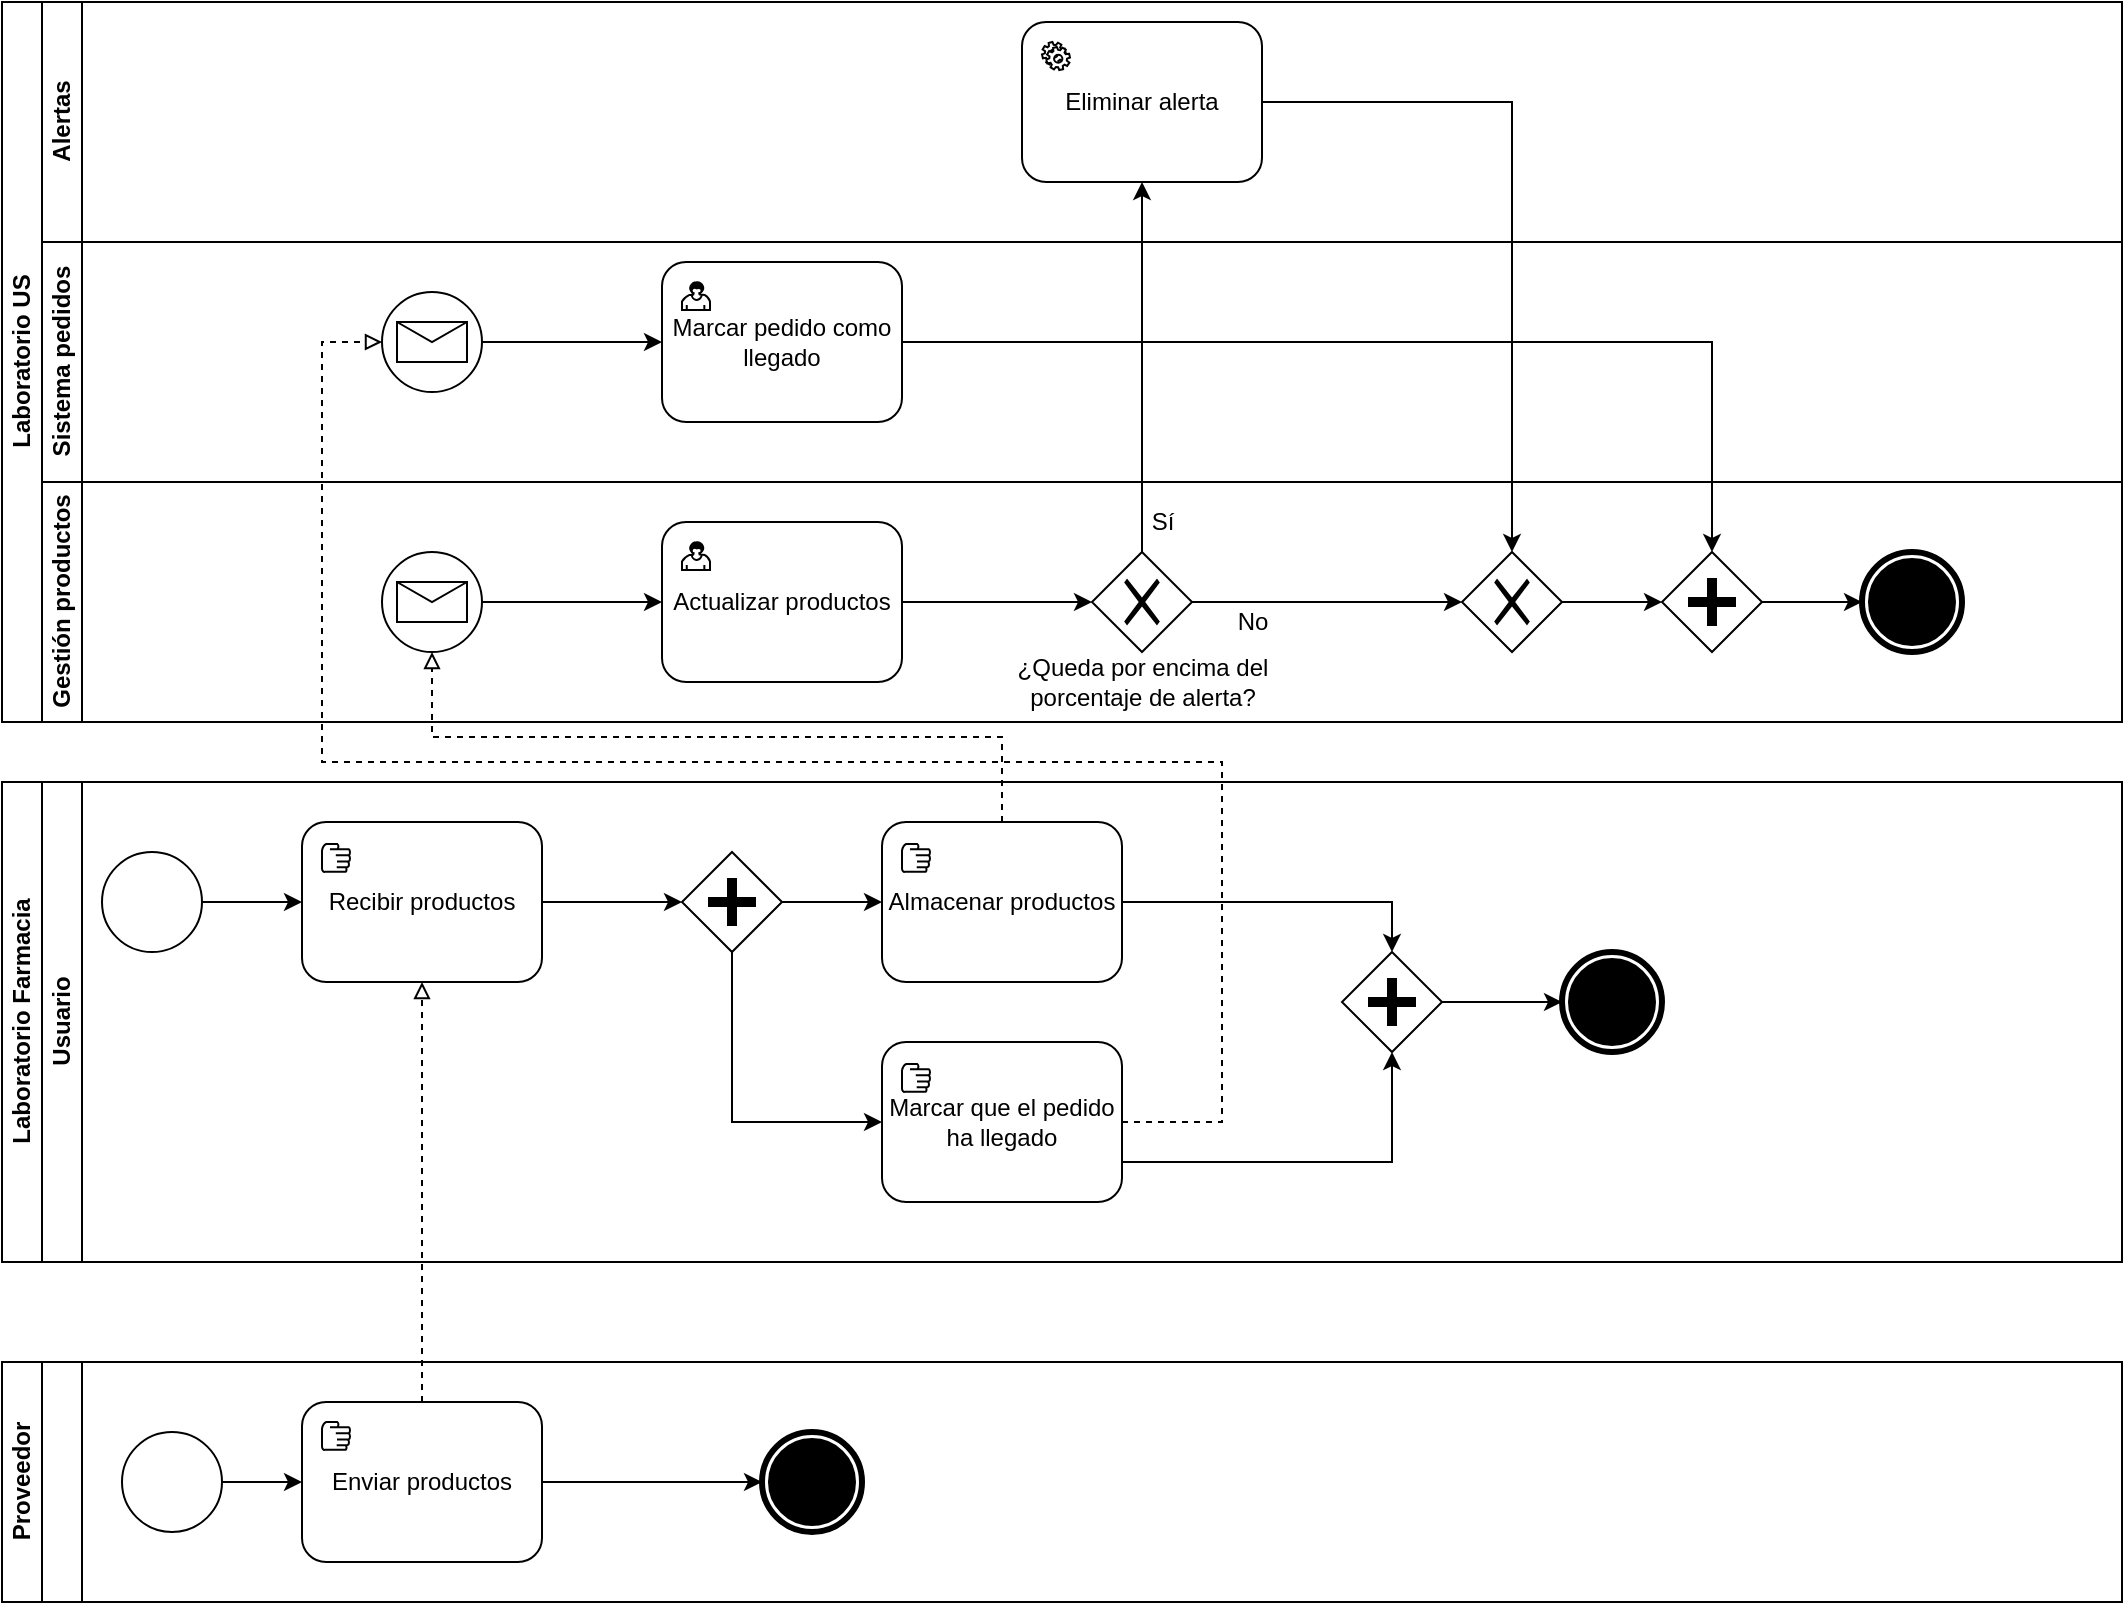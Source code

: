 <mxfile version="13.10.5" type="device"><diagram id="o1ioNl_mW9bJTgC6F1jB" name="Page-1"><mxGraphModel dx="1002" dy="506" grid="1" gridSize="10" guides="1" tooltips="1" connect="1" arrows="1" fold="1" page="1" pageScale="1" pageWidth="827" pageHeight="1169" math="0" shadow="0"><root><mxCell id="0"/><mxCell id="1" parent="0"/><mxCell id="ooAb9csNvv0xScfdV5Qn-5" value="Laboratorio US" style="swimlane;html=1;childLayout=stackLayout;resizeParent=1;resizeParentMax=0;horizontal=0;startSize=20;horizontalStack=0;" parent="1" vertex="1"><mxGeometry x="120" y="150" width="1060" height="360" as="geometry"/></mxCell><mxCell id="ooAb9csNvv0xScfdV5Qn-6" value="Alertas" style="swimlane;html=1;startSize=20;horizontal=0;" parent="ooAb9csNvv0xScfdV5Qn-5" vertex="1"><mxGeometry x="20" width="1040" height="120" as="geometry"/></mxCell><mxCell id="ooAb9csNvv0xScfdV5Qn-34" value="Eliminar alerta" style="shape=ext;rounded=1;html=1;whiteSpace=wrap;" parent="ooAb9csNvv0xScfdV5Qn-6" vertex="1"><mxGeometry x="490" y="10" width="120" height="80" as="geometry"/></mxCell><mxCell id="ooAb9csNvv0xScfdV5Qn-35" value="" style="shape=mxgraph.bpmn.service_task;html=1;outlineConnect=0;" parent="ooAb9csNvv0xScfdV5Qn-6" vertex="1"><mxGeometry x="500" y="20" width="14" height="14" as="geometry"/></mxCell><mxCell id="ooAb9csNvv0xScfdV5Qn-7" value="Sistema pedidos" style="swimlane;html=1;startSize=20;horizontal=0;" parent="ooAb9csNvv0xScfdV5Qn-5" vertex="1"><mxGeometry x="20" y="120" width="1040" height="120" as="geometry"/></mxCell><mxCell id="ooAb9csNvv0xScfdV5Qn-52" value="Marcar pedido como llegado" style="shape=ext;rounded=1;html=1;whiteSpace=wrap;" parent="ooAb9csNvv0xScfdV5Qn-7" vertex="1"><mxGeometry x="310" y="10" width="120" height="80" as="geometry"/></mxCell><mxCell id="ooAb9csNvv0xScfdV5Qn-53" style="edgeStyle=orthogonalEdgeStyle;rounded=0;orthogonalLoop=1;jettySize=auto;html=1;exitX=1;exitY=0.5;exitDx=0;exitDy=0;entryX=0;entryY=0.5;entryDx=0;entryDy=0;endArrow=classic;endFill=1;" parent="ooAb9csNvv0xScfdV5Qn-7" source="ooAb9csNvv0xScfdV5Qn-54" target="ooAb9csNvv0xScfdV5Qn-52" edge="1"><mxGeometry relative="1" as="geometry"/></mxCell><mxCell id="ooAb9csNvv0xScfdV5Qn-54" value="" style="shape=mxgraph.bpmn.shape;html=1;verticalLabelPosition=bottom;labelBackgroundColor=#ffffff;verticalAlign=top;align=center;perimeter=ellipsePerimeter;outlineConnect=0;outline=standard;symbol=message;" parent="ooAb9csNvv0xScfdV5Qn-7" vertex="1"><mxGeometry x="170" y="25" width="50" height="50" as="geometry"/></mxCell><mxCell id="ooAb9csNvv0xScfdV5Qn-55" value="" style="shape=mxgraph.bpmn.user_task;html=1;outlineConnect=0;" parent="ooAb9csNvv0xScfdV5Qn-7" vertex="1"><mxGeometry x="320" y="20" width="14" height="14" as="geometry"/></mxCell><mxCell id="ooAb9csNvv0xScfdV5Qn-8" value="Gestión productos" style="swimlane;html=1;startSize=20;horizontal=0;" parent="ooAb9csNvv0xScfdV5Qn-5" vertex="1"><mxGeometry x="20" y="240" width="1040" height="120" as="geometry"/></mxCell><mxCell id="ooAb9csNvv0xScfdV5Qn-29" value="Actualizar productos" style="shape=ext;rounded=1;html=1;whiteSpace=wrap;" parent="ooAb9csNvv0xScfdV5Qn-8" vertex="1"><mxGeometry x="310" y="20" width="120" height="80" as="geometry"/></mxCell><mxCell id="ooAb9csNvv0xScfdV5Qn-32" style="edgeStyle=orthogonalEdgeStyle;rounded=0;orthogonalLoop=1;jettySize=auto;html=1;exitX=1;exitY=0.5;exitDx=0;exitDy=0;entryX=0;entryY=0.5;entryDx=0;entryDy=0;endArrow=classic;endFill=1;" parent="ooAb9csNvv0xScfdV5Qn-8" source="ooAb9csNvv0xScfdV5Qn-30" target="ooAb9csNvv0xScfdV5Qn-29" edge="1"><mxGeometry relative="1" as="geometry"/></mxCell><mxCell id="ooAb9csNvv0xScfdV5Qn-30" value="" style="shape=mxgraph.bpmn.shape;html=1;verticalLabelPosition=bottom;labelBackgroundColor=#ffffff;verticalAlign=top;align=center;perimeter=ellipsePerimeter;outlineConnect=0;outline=standard;symbol=message;" parent="ooAb9csNvv0xScfdV5Qn-8" vertex="1"><mxGeometry x="170" y="35" width="50" height="50" as="geometry"/></mxCell><mxCell id="ooAb9csNvv0xScfdV5Qn-33" value="" style="shape=mxgraph.bpmn.user_task;html=1;outlineConnect=0;" parent="ooAb9csNvv0xScfdV5Qn-8" vertex="1"><mxGeometry x="320" y="30" width="14" height="14" as="geometry"/></mxCell><mxCell id="ooAb9csNvv0xScfdV5Qn-36" value="" style="shape=mxgraph.bpmn.shape;html=1;verticalLabelPosition=bottom;labelBackgroundColor=#ffffff;verticalAlign=top;align=center;perimeter=rhombusPerimeter;background=gateway;outlineConnect=0;outline=none;symbol=exclusiveGw;" parent="ooAb9csNvv0xScfdV5Qn-8" vertex="1"><mxGeometry x="525" y="35" width="50" height="50" as="geometry"/></mxCell><mxCell id="ooAb9csNvv0xScfdV5Qn-39" value="¿Queda por encima del &lt;br&gt;porcentaje de alerta?" style="text;html=1;align=center;verticalAlign=middle;resizable=0;points=[];autosize=1;" parent="ooAb9csNvv0xScfdV5Qn-8" vertex="1"><mxGeometry x="480" y="85" width="140" height="30" as="geometry"/></mxCell><mxCell id="ooAb9csNvv0xScfdV5Qn-40" value="Sí" style="text;html=1;align=center;verticalAlign=middle;resizable=0;points=[];autosize=1;" parent="ooAb9csNvv0xScfdV5Qn-8" vertex="1"><mxGeometry x="545" y="10" width="30" height="20" as="geometry"/></mxCell><mxCell id="ooAb9csNvv0xScfdV5Qn-45" value="No" style="text;html=1;align=center;verticalAlign=middle;resizable=0;points=[];autosize=1;" parent="ooAb9csNvv0xScfdV5Qn-8" vertex="1"><mxGeometry x="590" y="60" width="30" height="20" as="geometry"/></mxCell><mxCell id="ooAb9csNvv0xScfdV5Qn-42" value="" style="shape=mxgraph.bpmn.shape;html=1;verticalLabelPosition=bottom;labelBackgroundColor=#ffffff;verticalAlign=top;align=center;perimeter=rhombusPerimeter;background=gateway;outlineConnect=0;outline=none;symbol=exclusiveGw;" parent="ooAb9csNvv0xScfdV5Qn-8" vertex="1"><mxGeometry x="710" y="35" width="50" height="50" as="geometry"/></mxCell><mxCell id="ooAb9csNvv0xScfdV5Qn-44" style="edgeStyle=orthogonalEdgeStyle;rounded=0;orthogonalLoop=1;jettySize=auto;html=1;exitX=1;exitY=0.5;exitDx=0;exitDy=0;endArrow=classic;endFill=1;entryX=0;entryY=0.5;entryDx=0;entryDy=0;" parent="ooAb9csNvv0xScfdV5Qn-8" source="ooAb9csNvv0xScfdV5Qn-36" target="ooAb9csNvv0xScfdV5Qn-42" edge="1"><mxGeometry relative="1" as="geometry"><mxPoint x="660" y="-30" as="targetPoint"/></mxGeometry></mxCell><mxCell id="ooAb9csNvv0xScfdV5Qn-58" style="edgeStyle=orthogonalEdgeStyle;rounded=0;orthogonalLoop=1;jettySize=auto;html=1;exitX=1;exitY=0.5;exitDx=0;exitDy=0;entryX=0;entryY=0.5;entryDx=0;entryDy=0;endArrow=classic;endFill=1;" parent="ooAb9csNvv0xScfdV5Qn-8" source="ooAb9csNvv0xScfdV5Qn-29" target="ooAb9csNvv0xScfdV5Qn-36" edge="1"><mxGeometry relative="1" as="geometry"><mxPoint x="500" y="60" as="sourcePoint"/></mxGeometry></mxCell><mxCell id="ooAb9csNvv0xScfdV5Qn-61" value="" style="shape=mxgraph.bpmn.shape;html=1;verticalLabelPosition=bottom;labelBackgroundColor=#ffffff;verticalAlign=top;align=center;perimeter=ellipsePerimeter;outlineConnect=0;outline=end;symbol=terminate;" parent="ooAb9csNvv0xScfdV5Qn-8" vertex="1"><mxGeometry x="910" y="35" width="50" height="50" as="geometry"/></mxCell><mxCell id="ooAb9csNvv0xScfdV5Qn-60" style="edgeStyle=orthogonalEdgeStyle;rounded=0;orthogonalLoop=1;jettySize=auto;html=1;exitX=1;exitY=0.5;exitDx=0;exitDy=0;endArrow=classic;endFill=1;entryX=0;entryY=0.5;entryDx=0;entryDy=0;" parent="ooAb9csNvv0xScfdV5Qn-8" source="ooAb9csNvv0xScfdV5Qn-42" target="ooAb9csNvv0xScfdV5Qn-62" edge="1"><mxGeometry relative="1" as="geometry"><mxPoint x="810" y="60" as="targetPoint"/></mxGeometry></mxCell><mxCell id="ooAb9csNvv0xScfdV5Qn-63" style="edgeStyle=orthogonalEdgeStyle;rounded=0;orthogonalLoop=1;jettySize=auto;html=1;exitX=1;exitY=0.5;exitDx=0;exitDy=0;entryX=0;entryY=0.5;entryDx=0;entryDy=0;endArrow=classic;endFill=1;" parent="ooAb9csNvv0xScfdV5Qn-8" source="ooAb9csNvv0xScfdV5Qn-62" target="ooAb9csNvv0xScfdV5Qn-61" edge="1"><mxGeometry relative="1" as="geometry"/></mxCell><mxCell id="ooAb9csNvv0xScfdV5Qn-62" value="" style="shape=mxgraph.bpmn.shape;html=1;verticalLabelPosition=bottom;labelBackgroundColor=#ffffff;verticalAlign=top;align=center;perimeter=rhombusPerimeter;background=gateway;outlineConnect=0;outline=none;symbol=parallelGw;" parent="ooAb9csNvv0xScfdV5Qn-8" vertex="1"><mxGeometry x="810" y="35" width="50" height="50" as="geometry"/></mxCell><mxCell id="ooAb9csNvv0xScfdV5Qn-38" style="edgeStyle=orthogonalEdgeStyle;rounded=0;orthogonalLoop=1;jettySize=auto;html=1;exitX=0.5;exitY=0;exitDx=0;exitDy=0;endArrow=classic;endFill=1;" parent="ooAb9csNvv0xScfdV5Qn-5" source="ooAb9csNvv0xScfdV5Qn-36" target="ooAb9csNvv0xScfdV5Qn-34" edge="1"><mxGeometry relative="1" as="geometry"/></mxCell><mxCell id="ooAb9csNvv0xScfdV5Qn-43" style="edgeStyle=orthogonalEdgeStyle;rounded=0;orthogonalLoop=1;jettySize=auto;html=1;exitX=1;exitY=0.5;exitDx=0;exitDy=0;entryX=0.5;entryY=0;entryDx=0;entryDy=0;endArrow=classic;endFill=1;" parent="ooAb9csNvv0xScfdV5Qn-5" source="ooAb9csNvv0xScfdV5Qn-34" target="ooAb9csNvv0xScfdV5Qn-42" edge="1"><mxGeometry relative="1" as="geometry"/></mxCell><mxCell id="ooAb9csNvv0xScfdV5Qn-59" style="edgeStyle=orthogonalEdgeStyle;rounded=0;orthogonalLoop=1;jettySize=auto;html=1;exitX=1;exitY=0.5;exitDx=0;exitDy=0;entryX=0.5;entryY=0;entryDx=0;entryDy=0;endArrow=classic;endFill=1;" parent="ooAb9csNvv0xScfdV5Qn-5" source="ooAb9csNvv0xScfdV5Qn-52" target="ooAb9csNvv0xScfdV5Qn-62" edge="1"><mxGeometry relative="1" as="geometry"><mxPoint x="495" y="275" as="targetPoint"/></mxGeometry></mxCell><mxCell id="ooAb9csNvv0xScfdV5Qn-9" value="Laboratorio Farmacia" style="swimlane;html=1;childLayout=stackLayout;resizeParent=1;resizeParentMax=0;horizontal=0;startSize=20;horizontalStack=0;" parent="1" vertex="1"><mxGeometry x="120" y="540" width="1060" height="240" as="geometry"/></mxCell><mxCell id="ooAb9csNvv0xScfdV5Qn-10" value="Usuario" style="swimlane;html=1;startSize=20;horizontal=0;" parent="ooAb9csNvv0xScfdV5Qn-9" vertex="1"><mxGeometry x="20" width="1040" height="240" as="geometry"/></mxCell><mxCell id="ooAb9csNvv0xScfdV5Qn-28" style="edgeStyle=orthogonalEdgeStyle;rounded=0;orthogonalLoop=1;jettySize=auto;html=1;exitX=1;exitY=0.5;exitDx=0;exitDy=0;entryX=0;entryY=0.5;entryDx=0;entryDy=0;endArrow=classic;endFill=1;" parent="ooAb9csNvv0xScfdV5Qn-10" source="ooAb9csNvv0xScfdV5Qn-46" target="ooAb9csNvv0xScfdV5Qn-26" edge="1"><mxGeometry relative="1" as="geometry"/></mxCell><mxCell id="ooAb9csNvv0xScfdV5Qn-20" value="Recibir productos" style="shape=ext;rounded=1;html=1;whiteSpace=wrap;" parent="ooAb9csNvv0xScfdV5Qn-10" vertex="1"><mxGeometry x="130" y="20" width="120" height="80" as="geometry"/></mxCell><mxCell id="ooAb9csNvv0xScfdV5Qn-24" value="" style="shape=mxgraph.bpmn.manual_task;html=1;outlineConnect=0;" parent="ooAb9csNvv0xScfdV5Qn-10" vertex="1"><mxGeometry x="140" y="31" width="14" height="14" as="geometry"/></mxCell><mxCell id="ylnsx64iHKBkwUTyrwVk-9" style="edgeStyle=orthogonalEdgeStyle;rounded=0;orthogonalLoop=1;jettySize=auto;html=1;exitX=1;exitY=0.5;exitDx=0;exitDy=0;entryX=0.5;entryY=0;entryDx=0;entryDy=0;" edge="1" parent="ooAb9csNvv0xScfdV5Qn-10" source="ooAb9csNvv0xScfdV5Qn-26" target="ylnsx64iHKBkwUTyrwVk-6"><mxGeometry relative="1" as="geometry"/></mxCell><mxCell id="ooAb9csNvv0xScfdV5Qn-26" value="Almacenar productos" style="shape=ext;rounded=1;html=1;whiteSpace=wrap;" parent="ooAb9csNvv0xScfdV5Qn-10" vertex="1"><mxGeometry x="420" y="20" width="120" height="80" as="geometry"/></mxCell><mxCell id="ooAb9csNvv0xScfdV5Qn-51" style="edgeStyle=orthogonalEdgeStyle;rounded=0;orthogonalLoop=1;jettySize=auto;html=1;exitX=0.5;exitY=1;exitDx=0;exitDy=0;entryX=0;entryY=0.5;entryDx=0;entryDy=0;endArrow=classic;endFill=1;" parent="ooAb9csNvv0xScfdV5Qn-10" source="ooAb9csNvv0xScfdV5Qn-46" target="ooAb9csNvv0xScfdV5Qn-49" edge="1"><mxGeometry relative="1" as="geometry"/></mxCell><mxCell id="ooAb9csNvv0xScfdV5Qn-46" value="" style="shape=mxgraph.bpmn.shape;html=1;verticalLabelPosition=bottom;labelBackgroundColor=#ffffff;verticalAlign=top;align=center;perimeter=rhombusPerimeter;background=gateway;outlineConnect=0;outline=none;symbol=parallelGw;" parent="ooAb9csNvv0xScfdV5Qn-10" vertex="1"><mxGeometry x="320" y="35" width="50" height="50" as="geometry"/></mxCell><mxCell id="ooAb9csNvv0xScfdV5Qn-47" style="edgeStyle=orthogonalEdgeStyle;rounded=0;orthogonalLoop=1;jettySize=auto;html=1;exitX=1;exitY=0.5;exitDx=0;exitDy=0;entryX=0;entryY=0.5;entryDx=0;entryDy=0;endArrow=classic;endFill=1;" parent="ooAb9csNvv0xScfdV5Qn-10" source="ooAb9csNvv0xScfdV5Qn-20" target="ooAb9csNvv0xScfdV5Qn-46" edge="1"><mxGeometry relative="1" as="geometry"><mxPoint x="390" y="600" as="sourcePoint"/><mxPoint x="560" y="600" as="targetPoint"/></mxGeometry></mxCell><mxCell id="ooAb9csNvv0xScfdV5Qn-48" value="" style="shape=mxgraph.bpmn.manual_task;html=1;outlineConnect=0;" parent="ooAb9csNvv0xScfdV5Qn-10" vertex="1"><mxGeometry x="430" y="31" width="14" height="14" as="geometry"/></mxCell><mxCell id="ylnsx64iHKBkwUTyrwVk-10" style="edgeStyle=orthogonalEdgeStyle;rounded=0;orthogonalLoop=1;jettySize=auto;html=1;exitX=1;exitY=0.75;exitDx=0;exitDy=0;entryX=0.5;entryY=1;entryDx=0;entryDy=0;" edge="1" parent="ooAb9csNvv0xScfdV5Qn-10" source="ooAb9csNvv0xScfdV5Qn-49" target="ylnsx64iHKBkwUTyrwVk-6"><mxGeometry relative="1" as="geometry"/></mxCell><mxCell id="ooAb9csNvv0xScfdV5Qn-49" value="Marcar que el pedido ha llegado" style="shape=ext;rounded=1;html=1;whiteSpace=wrap;" parent="ooAb9csNvv0xScfdV5Qn-10" vertex="1"><mxGeometry x="420" y="130" width="120" height="80" as="geometry"/></mxCell><mxCell id="ooAb9csNvv0xScfdV5Qn-50" value="" style="shape=mxgraph.bpmn.manual_task;html=1;outlineConnect=0;" parent="ooAb9csNvv0xScfdV5Qn-10" vertex="1"><mxGeometry x="430" y="141" width="14" height="14" as="geometry"/></mxCell><mxCell id="ylnsx64iHKBkwUTyrwVk-2" style="edgeStyle=orthogonalEdgeStyle;rounded=0;orthogonalLoop=1;jettySize=auto;html=1;exitX=1;exitY=0.5;exitDx=0;exitDy=0;entryX=0;entryY=0.5;entryDx=0;entryDy=0;" edge="1" parent="ooAb9csNvv0xScfdV5Qn-10" source="ylnsx64iHKBkwUTyrwVk-1" target="ooAb9csNvv0xScfdV5Qn-20"><mxGeometry relative="1" as="geometry"/></mxCell><mxCell id="ylnsx64iHKBkwUTyrwVk-1" value="" style="shape=mxgraph.bpmn.shape;html=1;verticalLabelPosition=bottom;labelBackgroundColor=#ffffff;verticalAlign=top;align=center;perimeter=ellipsePerimeter;outlineConnect=0;outline=standard;symbol=general;" vertex="1" parent="ooAb9csNvv0xScfdV5Qn-10"><mxGeometry x="30" y="35" width="50" height="50" as="geometry"/></mxCell><mxCell id="ylnsx64iHKBkwUTyrwVk-5" value="" style="shape=mxgraph.bpmn.shape;html=1;verticalLabelPosition=bottom;labelBackgroundColor=#ffffff;verticalAlign=top;align=center;perimeter=ellipsePerimeter;outlineConnect=0;outline=end;symbol=terminate;" vertex="1" parent="ooAb9csNvv0xScfdV5Qn-10"><mxGeometry x="760" y="85" width="50" height="50" as="geometry"/></mxCell><mxCell id="ylnsx64iHKBkwUTyrwVk-8" style="edgeStyle=orthogonalEdgeStyle;rounded=0;orthogonalLoop=1;jettySize=auto;html=1;exitX=1;exitY=0.5;exitDx=0;exitDy=0;entryX=0;entryY=0.5;entryDx=0;entryDy=0;" edge="1" parent="ooAb9csNvv0xScfdV5Qn-10" source="ylnsx64iHKBkwUTyrwVk-6" target="ylnsx64iHKBkwUTyrwVk-5"><mxGeometry relative="1" as="geometry"/></mxCell><mxCell id="ylnsx64iHKBkwUTyrwVk-6" value="" style="shape=mxgraph.bpmn.shape;html=1;verticalLabelPosition=bottom;labelBackgroundColor=#ffffff;verticalAlign=top;align=center;perimeter=rhombusPerimeter;background=gateway;outlineConnect=0;outline=none;symbol=parallelGw;" vertex="1" parent="ooAb9csNvv0xScfdV5Qn-10"><mxGeometry x="650" y="85" width="50" height="50" as="geometry"/></mxCell><mxCell id="ooAb9csNvv0xScfdV5Qn-13" value="Proveedor" style="swimlane;html=1;childLayout=stackLayout;resizeParent=1;resizeParentMax=0;horizontal=0;startSize=20;horizontalStack=0;" parent="1" vertex="1"><mxGeometry x="120" y="830" width="1060" height="120" as="geometry"/></mxCell><mxCell id="ooAb9csNvv0xScfdV5Qn-16" value="" style="swimlane;html=1;startSize=20;horizontal=0;" parent="ooAb9csNvv0xScfdV5Qn-13" vertex="1"><mxGeometry x="20" width="1040" height="120" as="geometry"/></mxCell><mxCell id="ooAb9csNvv0xScfdV5Qn-19" style="edgeStyle=orthogonalEdgeStyle;rounded=0;orthogonalLoop=1;jettySize=auto;html=1;exitX=1;exitY=0.5;exitDx=0;exitDy=0;entryX=0;entryY=0.5;entryDx=0;entryDy=0;" parent="ooAb9csNvv0xScfdV5Qn-16" source="ooAb9csNvv0xScfdV5Qn-17" target="ooAb9csNvv0xScfdV5Qn-18" edge="1"><mxGeometry relative="1" as="geometry"/></mxCell><mxCell id="ooAb9csNvv0xScfdV5Qn-17" value="" style="shape=mxgraph.bpmn.shape;html=1;verticalLabelPosition=bottom;labelBackgroundColor=#ffffff;verticalAlign=top;align=center;perimeter=ellipsePerimeter;outlineConnect=0;outline=standard;symbol=general;" parent="ooAb9csNvv0xScfdV5Qn-16" vertex="1"><mxGeometry x="40" y="35" width="50" height="50" as="geometry"/></mxCell><mxCell id="ylnsx64iHKBkwUTyrwVk-4" style="edgeStyle=orthogonalEdgeStyle;rounded=0;orthogonalLoop=1;jettySize=auto;html=1;exitX=1;exitY=0.5;exitDx=0;exitDy=0;entryX=0;entryY=0.5;entryDx=0;entryDy=0;" edge="1" parent="ooAb9csNvv0xScfdV5Qn-16" source="ooAb9csNvv0xScfdV5Qn-18" target="ylnsx64iHKBkwUTyrwVk-3"><mxGeometry relative="1" as="geometry"/></mxCell><mxCell id="ooAb9csNvv0xScfdV5Qn-18" value="Enviar productos" style="shape=ext;rounded=1;html=1;whiteSpace=wrap;" parent="ooAb9csNvv0xScfdV5Qn-16" vertex="1"><mxGeometry x="130" y="20" width="120" height="80" as="geometry"/></mxCell><mxCell id="ooAb9csNvv0xScfdV5Qn-25" value="" style="shape=mxgraph.bpmn.manual_task;html=1;outlineConnect=0;" parent="ooAb9csNvv0xScfdV5Qn-16" vertex="1"><mxGeometry x="140" y="30" width="14" height="14" as="geometry"/></mxCell><mxCell id="ylnsx64iHKBkwUTyrwVk-3" value="" style="shape=mxgraph.bpmn.shape;html=1;verticalLabelPosition=bottom;labelBackgroundColor=#ffffff;verticalAlign=top;align=center;perimeter=ellipsePerimeter;outlineConnect=0;outline=end;symbol=terminate;" vertex="1" parent="ooAb9csNvv0xScfdV5Qn-16"><mxGeometry x="360" y="35" width="50" height="50" as="geometry"/></mxCell><mxCell id="ooAb9csNvv0xScfdV5Qn-21" style="edgeStyle=orthogonalEdgeStyle;rounded=0;orthogonalLoop=1;jettySize=auto;html=1;exitX=0.5;exitY=0;exitDx=0;exitDy=0;entryX=0.5;entryY=1;entryDx=0;entryDy=0;dashed=1;endArrow=block;endFill=0;" parent="1" source="ooAb9csNvv0xScfdV5Qn-18" target="ooAb9csNvv0xScfdV5Qn-20" edge="1"><mxGeometry relative="1" as="geometry"/></mxCell><mxCell id="ooAb9csNvv0xScfdV5Qn-31" style="edgeStyle=orthogonalEdgeStyle;rounded=0;orthogonalLoop=1;jettySize=auto;html=1;exitX=0.5;exitY=0;exitDx=0;exitDy=0;entryX=0.5;entryY=1;entryDx=0;entryDy=0;endArrow=block;endFill=0;dashed=1;" parent="1" source="ooAb9csNvv0xScfdV5Qn-26" target="ooAb9csNvv0xScfdV5Qn-30" edge="1"><mxGeometry relative="1" as="geometry"/></mxCell><mxCell id="ooAb9csNvv0xScfdV5Qn-56" style="edgeStyle=orthogonalEdgeStyle;rounded=0;orthogonalLoop=1;jettySize=auto;html=1;exitX=1;exitY=0.5;exitDx=0;exitDy=0;endArrow=block;endFill=0;dashed=1;" parent="1" source="ooAb9csNvv0xScfdV5Qn-49" target="ooAb9csNvv0xScfdV5Qn-54" edge="1"><mxGeometry relative="1" as="geometry"><Array as="points"><mxPoint x="730" y="710"/><mxPoint x="730" y="530"/><mxPoint x="280" y="530"/><mxPoint x="280" y="320"/></Array></mxGeometry></mxCell></root></mxGraphModel></diagram></mxfile>